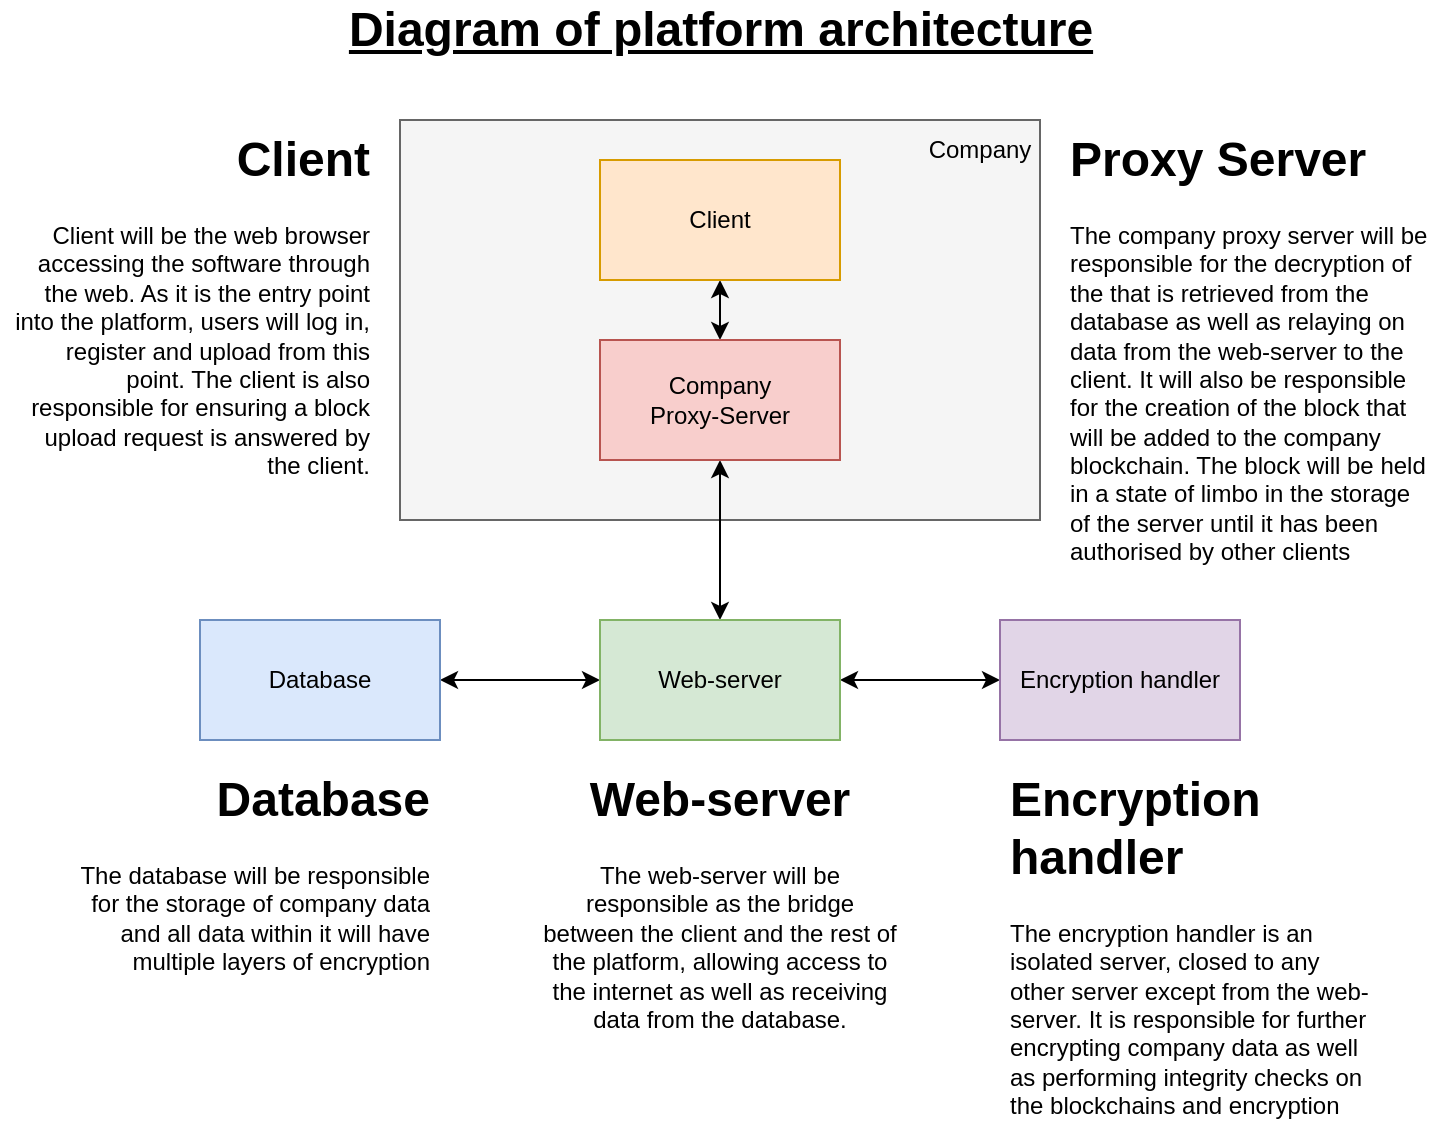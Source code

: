 <mxfile version="20.2.3" type="device"><diagram id="g7Ll5cuUFG1YgxiR-kOX" name="Page-1"><mxGraphModel dx="1381" dy="764" grid="1" gridSize="10" guides="1" tooltips="1" connect="1" arrows="1" fold="1" page="1" pageScale="1" pageWidth="827" pageHeight="1169" math="0" shadow="0"><root><mxCell id="0"/><mxCell id="1" parent="0"/><mxCell id="qoLmGna1q14hfFQCAMT7-1" value="" style="rounded=0;whiteSpace=wrap;html=1;fillColor=#f5f5f5;fontColor=#333333;strokeColor=#666666;" vertex="1" parent="1"><mxGeometry x="240" y="70" width="320" height="200" as="geometry"/></mxCell><mxCell id="T0v1anZ5TrYYsJiyMfGm-2" value="" style="edgeStyle=orthogonalEdgeStyle;rounded=0;orthogonalLoop=1;jettySize=auto;html=1;startArrow=classic;startFill=1;" parent="1" source="tVz48I8NiOTt0DzLZgm7-1" target="T0v1anZ5TrYYsJiyMfGm-1" edge="1"><mxGeometry relative="1" as="geometry"/></mxCell><mxCell id="tVz48I8NiOTt0DzLZgm7-1" value="Client" style="rounded=0;whiteSpace=wrap;html=1;fillColor=#ffe6cc;strokeColor=#d79b00;" parent="1" vertex="1"><mxGeometry x="340" y="90" width="120" height="60" as="geometry"/></mxCell><mxCell id="T0v1anZ5TrYYsJiyMfGm-4" value="" style="edgeStyle=orthogonalEdgeStyle;rounded=0;orthogonalLoop=1;jettySize=auto;html=1;startArrow=classic;startFill=1;" parent="1" source="T0v1anZ5TrYYsJiyMfGm-1" target="T0v1anZ5TrYYsJiyMfGm-3" edge="1"><mxGeometry relative="1" as="geometry"/></mxCell><mxCell id="T0v1anZ5TrYYsJiyMfGm-1" value="Company &lt;br&gt;Proxy-Server" style="rounded=0;whiteSpace=wrap;html=1;fillColor=#f8cecc;strokeColor=#b85450;" parent="1" vertex="1"><mxGeometry x="340" y="180" width="120" height="60" as="geometry"/></mxCell><mxCell id="T0v1anZ5TrYYsJiyMfGm-6" value="" style="edgeStyle=orthogonalEdgeStyle;rounded=0;orthogonalLoop=1;jettySize=auto;html=1;startArrow=classic;startFill=1;" parent="1" source="T0v1anZ5TrYYsJiyMfGm-3" target="T0v1anZ5TrYYsJiyMfGm-5" edge="1"><mxGeometry relative="1" as="geometry"/></mxCell><mxCell id="T0v1anZ5TrYYsJiyMfGm-11" value="" style="edgeStyle=orthogonalEdgeStyle;rounded=0;orthogonalLoop=1;jettySize=auto;html=1;startArrow=classic;startFill=1;" parent="1" source="T0v1anZ5TrYYsJiyMfGm-3" target="T0v1anZ5TrYYsJiyMfGm-10" edge="1"><mxGeometry relative="1" as="geometry"/></mxCell><mxCell id="T0v1anZ5TrYYsJiyMfGm-3" value="Web-server" style="rounded=0;whiteSpace=wrap;html=1;fillColor=#d5e8d4;strokeColor=#82b366;" parent="1" vertex="1"><mxGeometry x="340" y="320" width="120" height="60" as="geometry"/></mxCell><mxCell id="T0v1anZ5TrYYsJiyMfGm-5" value="Database" style="rounded=0;whiteSpace=wrap;html=1;fillColor=#dae8fc;strokeColor=#6c8ebf;" parent="1" vertex="1"><mxGeometry x="140" y="320" width="120" height="60" as="geometry"/></mxCell><mxCell id="T0v1anZ5TrYYsJiyMfGm-9" value="Company" style="text;html=1;strokeColor=none;fillColor=none;align=center;verticalAlign=middle;whiteSpace=wrap;rounded=0;" parent="1" vertex="1"><mxGeometry x="500" y="70" width="60" height="30" as="geometry"/></mxCell><mxCell id="T0v1anZ5TrYYsJiyMfGm-10" value="Encryption handler" style="rounded=0;whiteSpace=wrap;html=1;fillColor=#e1d5e7;strokeColor=#9673a6;" parent="1" vertex="1"><mxGeometry x="540" y="320" width="120" height="60" as="geometry"/></mxCell><mxCell id="qoLmGna1q14hfFQCAMT7-2" value="&lt;h1&gt;Client&lt;/h1&gt;&lt;div&gt;Client will be the web browser accessing the software through the web. As it is the entry point into the platform, users will log in, register and upload from this point. The client is also responsible for ensuring a block upload request is answered by the client.&lt;/div&gt;" style="text;html=1;strokeColor=none;fillColor=none;spacing=5;spacingTop=-20;whiteSpace=wrap;overflow=hidden;rounded=0;align=right;" vertex="1" parent="1"><mxGeometry x="40" y="70" width="190" height="190" as="geometry"/></mxCell><mxCell id="qoLmGna1q14hfFQCAMT7-3" value="&lt;h1&gt;Proxy Server&lt;/h1&gt;&lt;div&gt;The company proxy server will be responsible for the decryption of the that is retrieved from the database as well as relaying on data from the web-server to the client. It will also be responsible for the creation of the block that will be added to the company blockchain. The block will be held in a state of limbo in the storage of the server until it has been authorised by other clients&lt;/div&gt;" style="text;html=1;strokeColor=none;fillColor=none;spacing=5;spacingTop=-20;whiteSpace=wrap;overflow=hidden;rounded=0;" vertex="1" parent="1"><mxGeometry x="570" y="70" width="190" height="230" as="geometry"/></mxCell><mxCell id="qoLmGna1q14hfFQCAMT7-4" value="&lt;h1&gt;Database&lt;/h1&gt;&lt;div&gt;The database will be responsible for the storage of company data and all data within it will have multiple layers of encryption&lt;/div&gt;" style="text;html=1;strokeColor=none;fillColor=none;spacing=5;spacingTop=-20;whiteSpace=wrap;overflow=hidden;rounded=0;imageAlign=center;align=right;" vertex="1" parent="1"><mxGeometry x="70" y="390" width="190" height="150" as="geometry"/></mxCell><mxCell id="qoLmGna1q14hfFQCAMT7-5" value="&lt;h1&gt;Web-server&lt;/h1&gt;&lt;div&gt;The web-server will be responsible as the bridge between the client and the rest of the platform, allowing access to the internet as well as receiving data from the database.&lt;/div&gt;" style="text;html=1;strokeColor=none;fillColor=none;spacing=5;spacingTop=-20;whiteSpace=wrap;overflow=hidden;rounded=0;imageAlign=center;align=center;" vertex="1" parent="1"><mxGeometry x="305" y="390" width="190" height="160" as="geometry"/></mxCell><mxCell id="qoLmGna1q14hfFQCAMT7-6" value="&lt;h1&gt;Encryption handler&lt;/h1&gt;&lt;div&gt;The encryption handler is an isolated server, closed to any other server except from the web-server. It is responsible for further encrypting company data as well as performing integrity checks on the blockchains and encryption&amp;nbsp;&lt;/div&gt;" style="text;html=1;strokeColor=none;fillColor=none;spacing=5;spacingTop=-20;whiteSpace=wrap;overflow=hidden;rounded=0;imageAlign=center;align=left;" vertex="1" parent="1"><mxGeometry x="540" y="390" width="190" height="190" as="geometry"/></mxCell><mxCell id="qoLmGna1q14hfFQCAMT7-8" value="Diagram of platform architecture" style="text;html=1;strokeColor=none;fillColor=none;align=center;verticalAlign=middle;whiteSpace=wrap;rounded=0;fontSize=24;fontStyle=5" vertex="1" parent="1"><mxGeometry x="172.5" y="10" width="455" height="30" as="geometry"/></mxCell></root></mxGraphModel></diagram></mxfile>